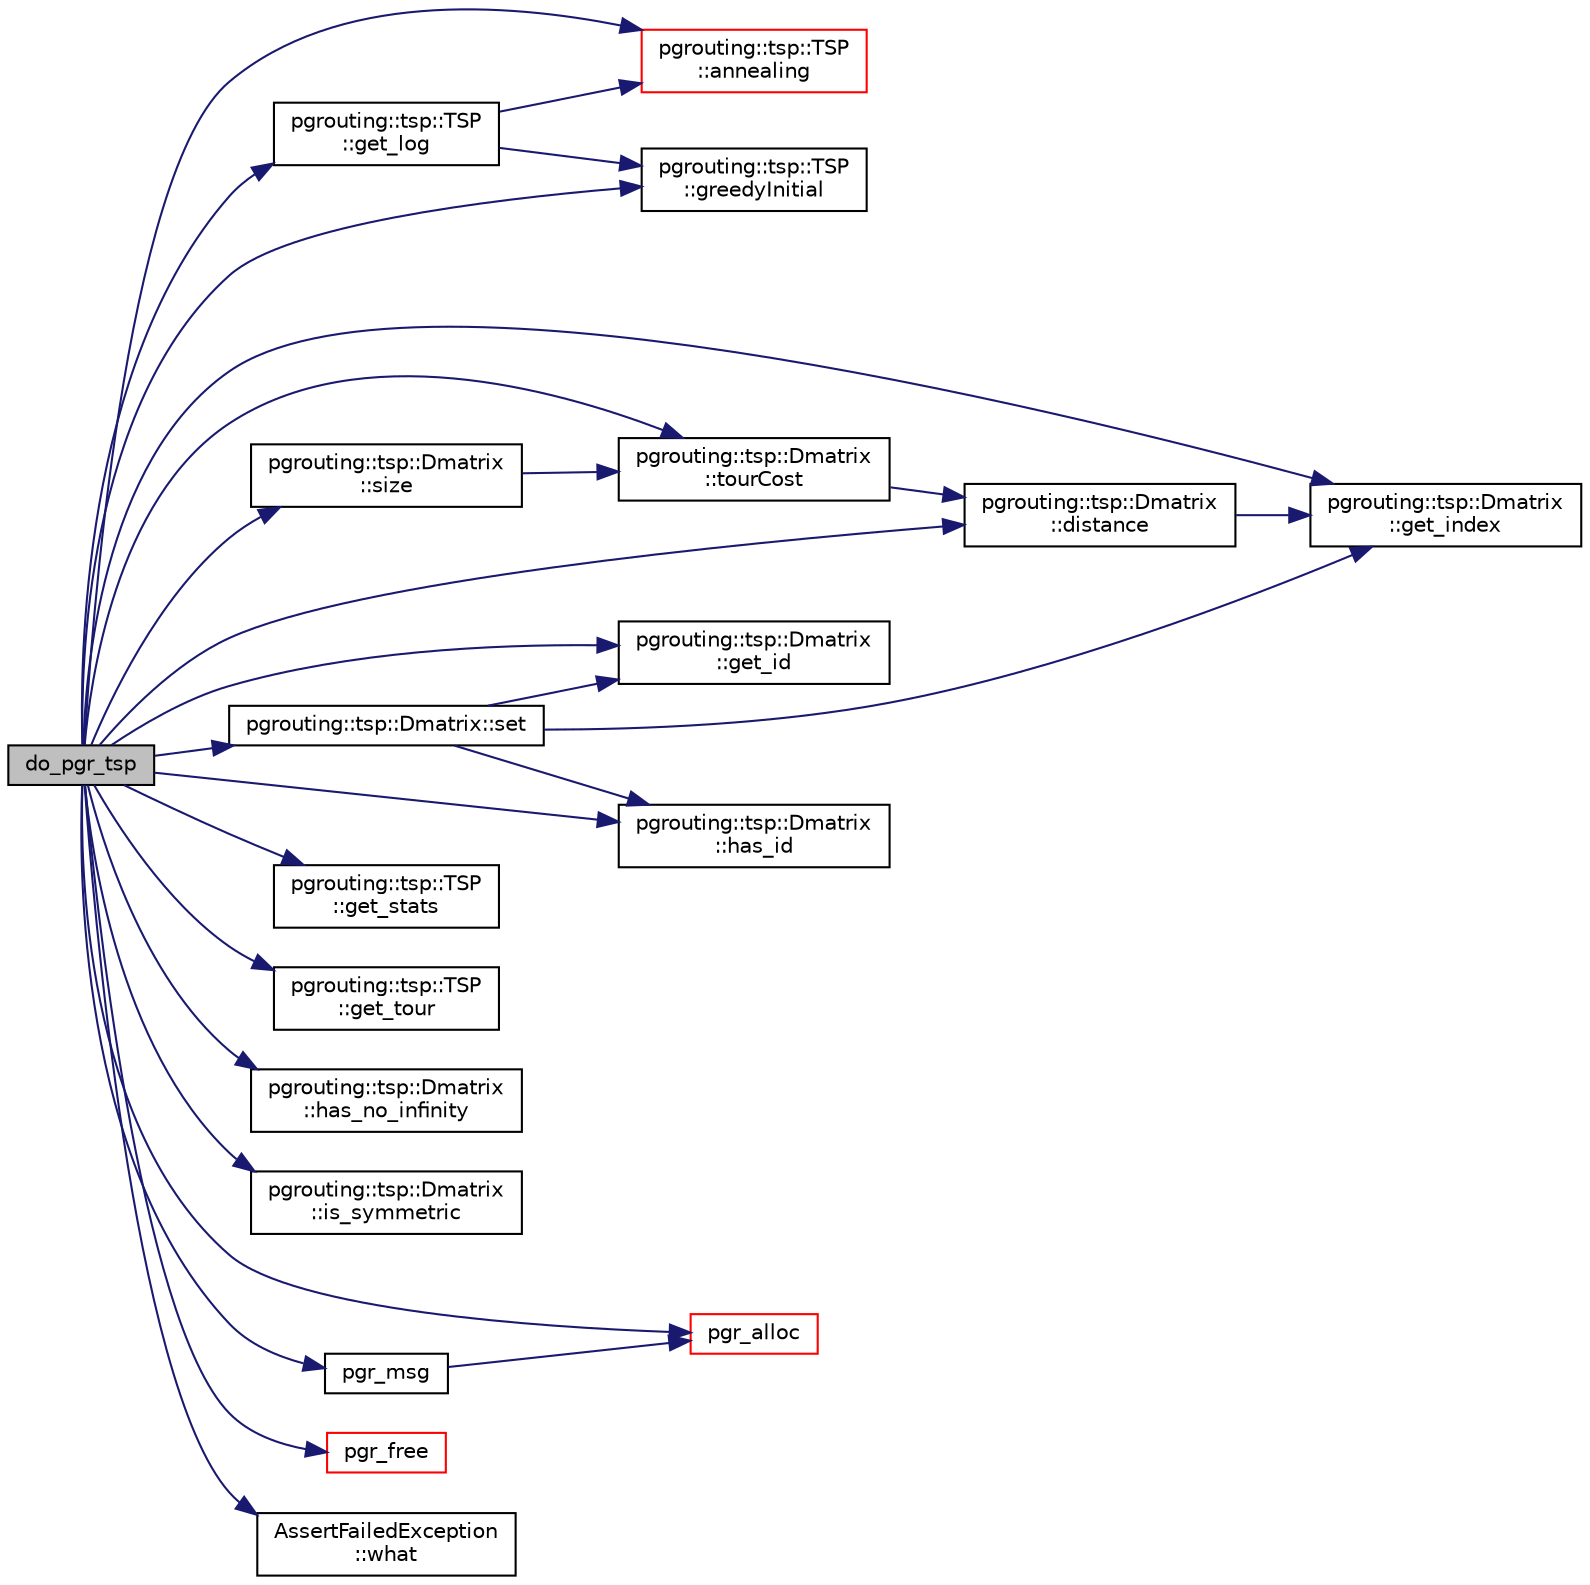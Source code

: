 digraph "do_pgr_tsp"
{
  edge [fontname="Helvetica",fontsize="10",labelfontname="Helvetica",labelfontsize="10"];
  node [fontname="Helvetica",fontsize="10",shape=record];
  rankdir="LR";
  Node0 [label="do_pgr_tsp",height=0.2,width=0.4,color="black", fillcolor="grey75", style="filled", fontcolor="black"];
  Node0 -> Node1 [color="midnightblue",fontsize="10",style="solid",fontname="Helvetica"];
  Node1 [label="pgrouting::tsp::TSP\l::annealing",height=0.2,width=0.4,color="red", fillcolor="white", style="filled",URL="$classpgrouting_1_1tsp_1_1TSP.html#a5231755a0284953740e1d3d9b4b0d23a"];
  Node0 -> Node4 [color="midnightblue",fontsize="10",style="solid",fontname="Helvetica"];
  Node4 [label="pgrouting::tsp::Dmatrix\l::distance",height=0.2,width=0.4,color="black", fillcolor="white", style="filled",URL="$classpgrouting_1_1tsp_1_1Dmatrix.html#a785a95db8b70df2c05370cf8bb121ea5"];
  Node4 -> Node5 [color="midnightblue",fontsize="10",style="solid",fontname="Helvetica"];
  Node5 [label="pgrouting::tsp::Dmatrix\l::get_index",height=0.2,width=0.4,color="black", fillcolor="white", style="filled",URL="$classpgrouting_1_1tsp_1_1Dmatrix.html#acd3455be4c2e72e6877163b3c317c063",tooltip="original id -> idx "];
  Node0 -> Node6 [color="midnightblue",fontsize="10",style="solid",fontname="Helvetica"];
  Node6 [label="pgrouting::tsp::Dmatrix\l::get_id",height=0.2,width=0.4,color="black", fillcolor="white", style="filled",URL="$classpgrouting_1_1tsp_1_1Dmatrix.html#a6ab28b03bce8234b17d021a88997937b",tooltip="idx -> original id "];
  Node0 -> Node5 [color="midnightblue",fontsize="10",style="solid",fontname="Helvetica"];
  Node0 -> Node7 [color="midnightblue",fontsize="10",style="solid",fontname="Helvetica"];
  Node7 [label="pgrouting::tsp::TSP\l::get_log",height=0.2,width=0.4,color="black", fillcolor="white", style="filled",URL="$classpgrouting_1_1tsp_1_1TSP.html#a54b93ff255dd3e6dc6c7362af1e38b4e"];
  Node7 -> Node8 [color="midnightblue",fontsize="10",style="solid",fontname="Helvetica"];
  Node8 [label="pgrouting::tsp::TSP\l::greedyInitial",height=0.2,width=0.4,color="black", fillcolor="white", style="filled",URL="$classpgrouting_1_1tsp_1_1TSP.html#ae1f22193e9338b09afc90700d5a1a27e"];
  Node7 -> Node1 [color="midnightblue",fontsize="10",style="solid",fontname="Helvetica"];
  Node0 -> Node9 [color="midnightblue",fontsize="10",style="solid",fontname="Helvetica"];
  Node9 [label="pgrouting::tsp::TSP\l::get_stats",height=0.2,width=0.4,color="black", fillcolor="white", style="filled",URL="$classpgrouting_1_1tsp_1_1TSP.html#a92774c451b00545b5ed025e61034eba9"];
  Node0 -> Node10 [color="midnightblue",fontsize="10",style="solid",fontname="Helvetica"];
  Node10 [label="pgrouting::tsp::TSP\l::get_tour",height=0.2,width=0.4,color="black", fillcolor="white", style="filled",URL="$classpgrouting_1_1tsp_1_1TSP.html#a07fe79e2bd1baede1ffff4130247d59b"];
  Node0 -> Node8 [color="midnightblue",fontsize="10",style="solid",fontname="Helvetica"];
  Node0 -> Node11 [color="midnightblue",fontsize="10",style="solid",fontname="Helvetica"];
  Node11 [label="pgrouting::tsp::Dmatrix\l::has_id",height=0.2,width=0.4,color="black", fillcolor="white", style="filled",URL="$classpgrouting_1_1tsp_1_1Dmatrix.html#a09895e26fdb2c72ce8acad8251a69123",tooltip="original id -> true "];
  Node0 -> Node12 [color="midnightblue",fontsize="10",style="solid",fontname="Helvetica"];
  Node12 [label="pgrouting::tsp::Dmatrix\l::has_no_infinity",height=0.2,width=0.4,color="black", fillcolor="white", style="filled",URL="$classpgrouting_1_1tsp_1_1Dmatrix.html#aac7de3049102f87e0fa44ea26602062e"];
  Node0 -> Node13 [color="midnightblue",fontsize="10",style="solid",fontname="Helvetica"];
  Node13 [label="pgrouting::tsp::Dmatrix\l::is_symmetric",height=0.2,width=0.4,color="black", fillcolor="white", style="filled",URL="$classpgrouting_1_1tsp_1_1Dmatrix.html#aa6075ae70039ab50e967487539f9bea8"];
  Node0 -> Node14 [color="midnightblue",fontsize="10",style="solid",fontname="Helvetica"];
  Node14 [label="pgr_alloc",height=0.2,width=0.4,color="red", fillcolor="white", style="filled",URL="$pgr__alloc_8hpp.html#ac9d34b4a4d403ed9f24050b973087a9c",tooltip="allocates memory "];
  Node0 -> Node17 [color="midnightblue",fontsize="10",style="solid",fontname="Helvetica"];
  Node17 [label="pgr_free",height=0.2,width=0.4,color="red", fillcolor="white", style="filled",URL="$pgr__alloc_8hpp.html#aae87e343d8516ca2c6a60dcfbbf7fde6"];
  Node0 -> Node20 [color="midnightblue",fontsize="10",style="solid",fontname="Helvetica"];
  Node20 [label="pgr_msg",height=0.2,width=0.4,color="black", fillcolor="white", style="filled",URL="$pgr__alloc_8cpp.html#a03fe028457780ee3a4d223cd7fe9d53e"];
  Node20 -> Node14 [color="midnightblue",fontsize="10",style="solid",fontname="Helvetica"];
  Node0 -> Node21 [color="midnightblue",fontsize="10",style="solid",fontname="Helvetica"];
  Node21 [label="pgrouting::tsp::Dmatrix::set",height=0.2,width=0.4,color="black", fillcolor="white", style="filled",URL="$classpgrouting_1_1tsp_1_1Dmatrix.html#a3d6d1e3ab8f331daa6208385d60eb5e0",tooltip="sets a special value for the distance(i,j) "];
  Node21 -> Node11 [color="midnightblue",fontsize="10",style="solid",fontname="Helvetica"];
  Node21 -> Node5 [color="midnightblue",fontsize="10",style="solid",fontname="Helvetica"];
  Node21 -> Node6 [color="midnightblue",fontsize="10",style="solid",fontname="Helvetica"];
  Node0 -> Node22 [color="midnightblue",fontsize="10",style="solid",fontname="Helvetica"];
  Node22 [label="pgrouting::tsp::Dmatrix\l::size",height=0.2,width=0.4,color="black", fillcolor="white", style="filled",URL="$classpgrouting_1_1tsp_1_1Dmatrix.html#acd24d6beb5d132fce5eccac9f4bd7c18",tooltip="|idx| "];
  Node22 -> Node23 [color="midnightblue",fontsize="10",style="solid",fontname="Helvetica"];
  Node23 [label="pgrouting::tsp::Dmatrix\l::tourCost",height=0.2,width=0.4,color="black", fillcolor="white", style="filled",URL="$classpgrouting_1_1tsp_1_1Dmatrix.html#a4058c260395fd9c2dae7d5d03e94c65c",tooltip="tour evaluation "];
  Node23 -> Node4 [color="midnightblue",fontsize="10",style="solid",fontname="Helvetica"];
  Node0 -> Node23 [color="midnightblue",fontsize="10",style="solid",fontname="Helvetica"];
  Node0 -> Node24 [color="midnightblue",fontsize="10",style="solid",fontname="Helvetica"];
  Node24 [label="AssertFailedException\l::what",height=0.2,width=0.4,color="black", fillcolor="white", style="filled",URL="$classAssertFailedException.html#a7f00e7275e82f7b6bafec6339a27bc88"];
}
